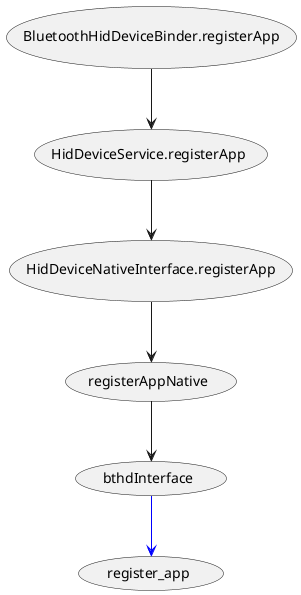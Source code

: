 @startuml

(BluetoothHidDeviceBinder.registerApp) --> (HidDeviceService.registerApp)

(HidDeviceService.registerApp) --> (HidDeviceNativeInterface.registerApp)

(HidDeviceNativeInterface.registerApp)  --> (registerAppNative)

(registerAppNative) --> (bthdInterface)

(bthdInterface) --> (register_app) #Blue

@enduml